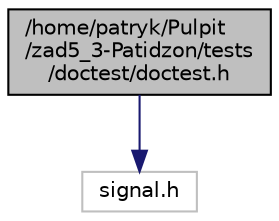 digraph "/home/patryk/Pulpit/zad5_3-Patidzon/tests/doctest/doctest.h"
{
 // LATEX_PDF_SIZE
  edge [fontname="Helvetica",fontsize="10",labelfontname="Helvetica",labelfontsize="10"];
  node [fontname="Helvetica",fontsize="10",shape=record];
  Node1 [label="/home/patryk/Pulpit\l/zad5_3-Patidzon/tests\l/doctest/doctest.h",height=0.2,width=0.4,color="black", fillcolor="grey75", style="filled", fontcolor="black",tooltip=" "];
  Node1 -> Node2 [color="midnightblue",fontsize="10",style="solid",fontname="Helvetica"];
  Node2 [label="signal.h",height=0.2,width=0.4,color="grey75", fillcolor="white", style="filled",tooltip=" "];
}
